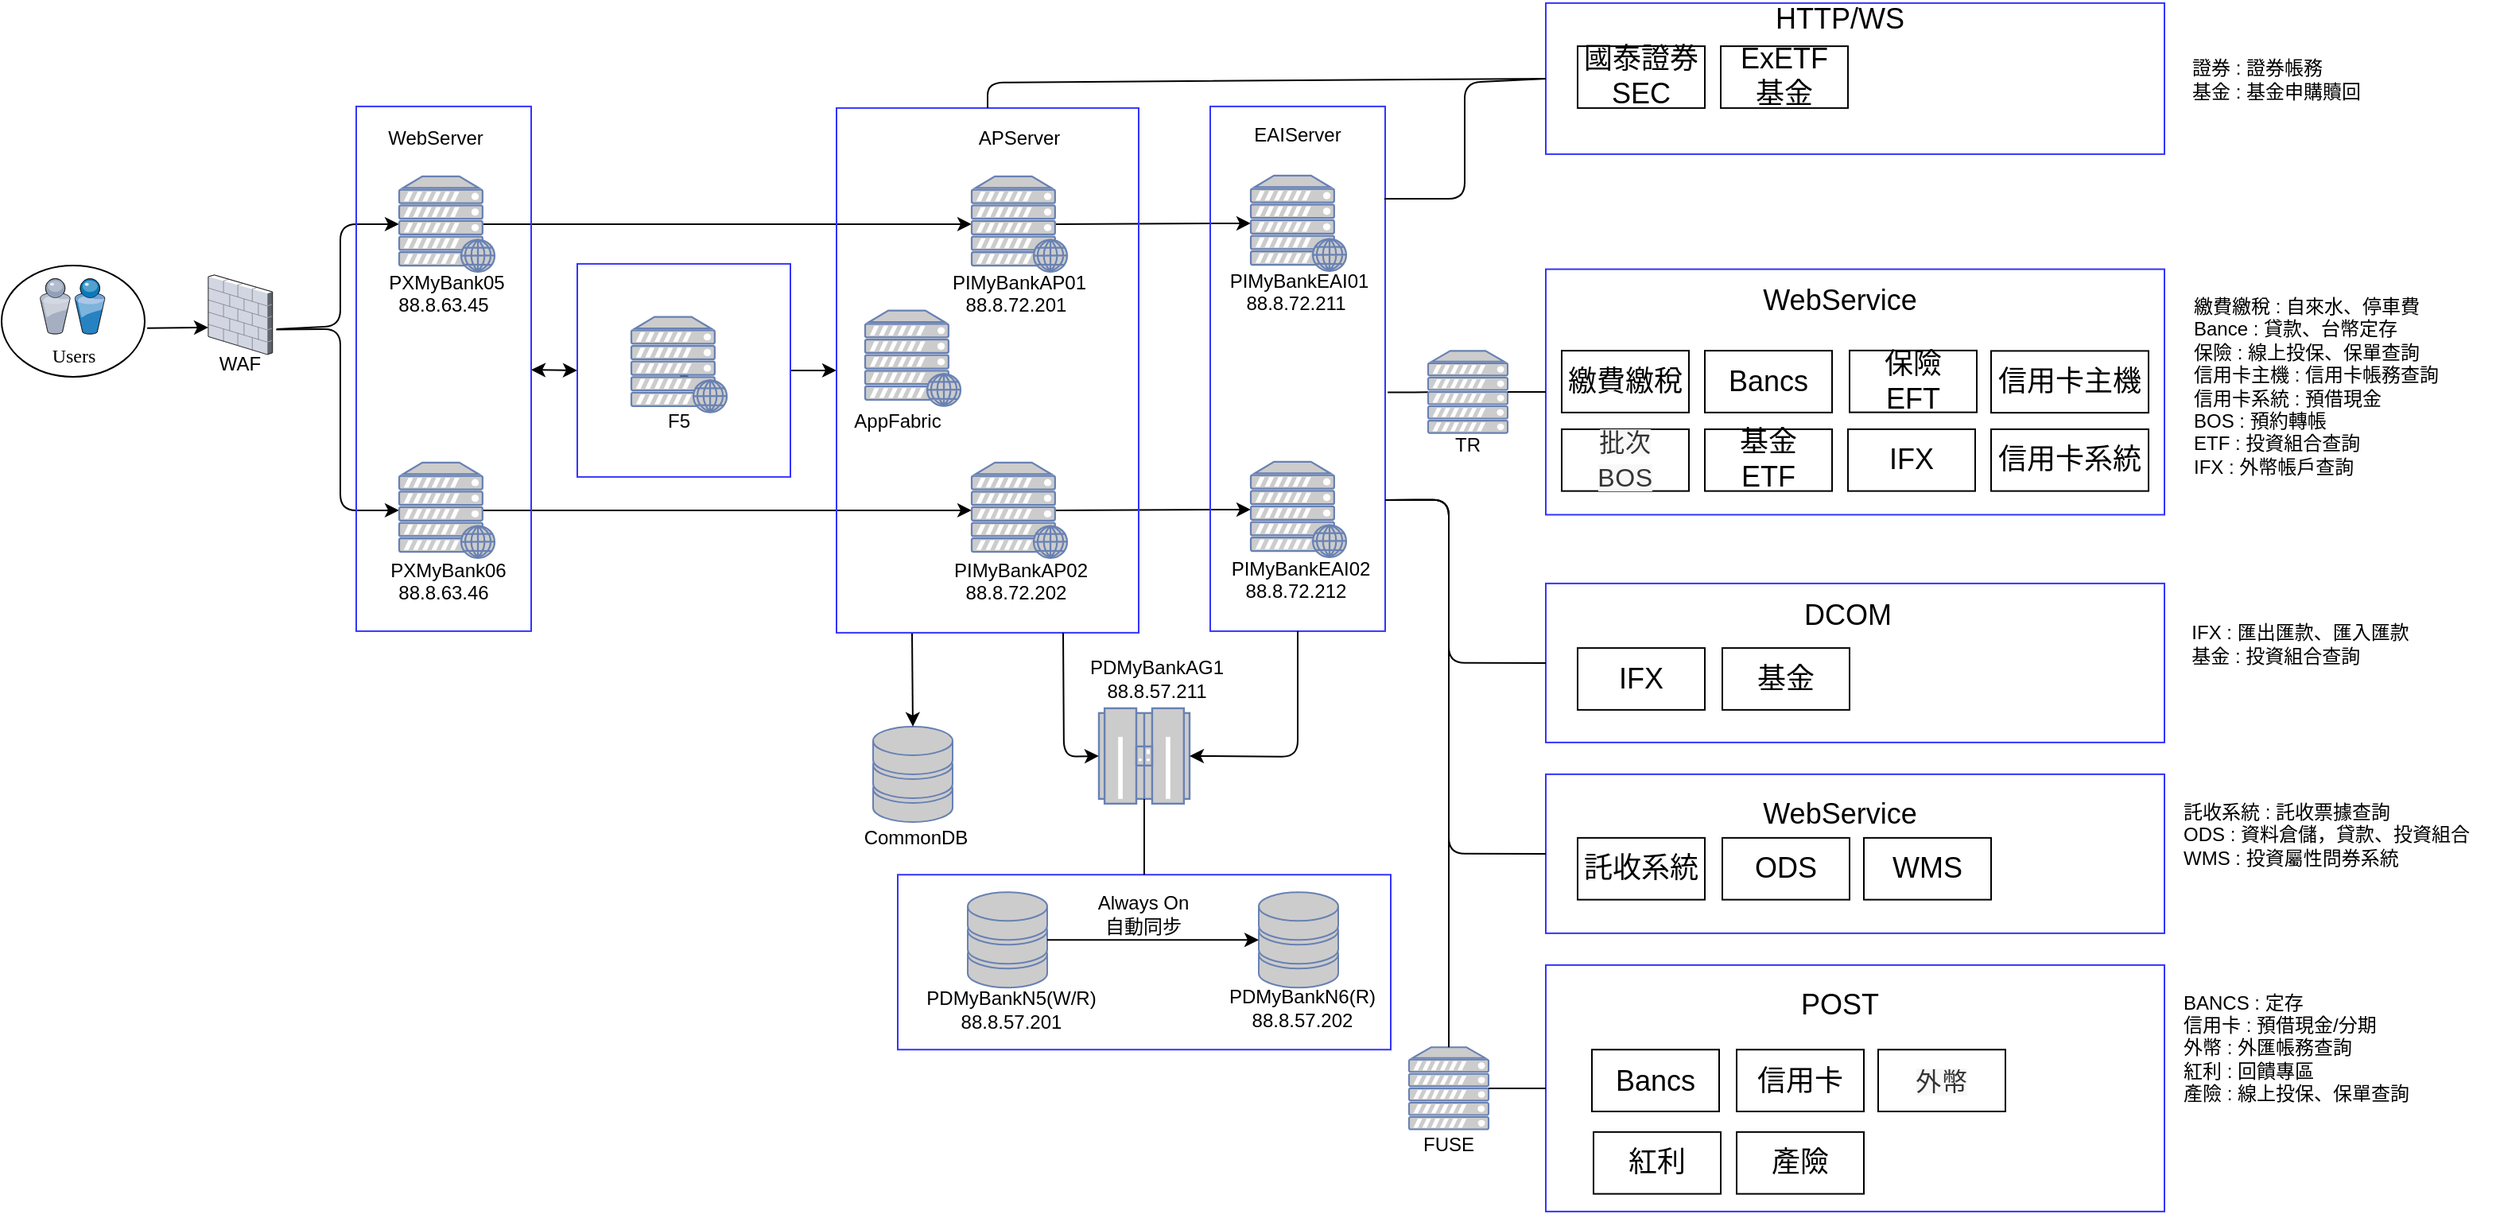 <mxfile version="14.6.13" type="device"><diagram id="ca4-3KPYzPScdb07qk_7" name="架構圖"><mxGraphModel dx="1086" dy="1656" grid="1" gridSize="10" guides="1" tooltips="1" connect="1" arrows="1" fold="1" page="1" pageScale="1" pageWidth="1100" pageHeight="850" background="none" math="0" shadow="0"><root><mxCell id="0"/><mxCell id="1" parent="0"/><mxCell id="9fuYJm-HqFPX96qN4TvZ-7" value="" style="group" parent="1" vertex="1" connectable="0"><mxGeometry x="10" y="-674.06" width="90" height="70" as="geometry"/></mxCell><mxCell id="9fuYJm-HqFPX96qN4TvZ-1" value="" style="ellipse;whiteSpace=wrap;html=1;rounded=0;shadow=0;comic=0;strokeWidth=1;fontFamily=Verdana;" parent="9fuYJm-HqFPX96qN4TvZ-7" vertex="1"><mxGeometry width="90" height="70" as="geometry"/></mxCell><mxCell id="9fuYJm-HqFPX96qN4TvZ-2" value="Users" style="verticalLabelPosition=bottom;aspect=fixed;html=1;verticalAlign=top;strokeColor=none;shape=mxgraph.citrix.users;rounded=0;shadow=0;comic=0;fontFamily=Verdana;" parent="9fuYJm-HqFPX96qN4TvZ-7" vertex="1"><mxGeometry x="24.085" y="8.298" width="40.88" height="34.859" as="geometry"/></mxCell><mxCell id="EtB4GabZAlz10jmlGx-j-17" value="" style="endArrow=classic;html=1;exitX=1.017;exitY=0.564;exitDx=0;exitDy=0;exitPerimeter=0;" parent="1" source="9fuYJm-HqFPX96qN4TvZ-1" edge="1"><mxGeometry width="50" height="50" relative="1" as="geometry"><mxPoint x="110" y="-633.06" as="sourcePoint"/><mxPoint x="140" y="-635.06" as="targetPoint"/></mxGeometry></mxCell><mxCell id="z0o8MMnJ5q1wdeG9V6vi-1" value="" style="endArrow=classic;html=1;entryX=0;entryY=0.5;entryDx=0;entryDy=0;entryPerimeter=0;exitX=1.058;exitY=0.687;exitDx=0;exitDy=0;exitPerimeter=0;" parent="1" edge="1"><mxGeometry width="50" height="50" relative="1" as="geometry"><mxPoint x="182.669" y="-633.71" as="sourcePoint"/><mxPoint x="260" y="-520.06" as="targetPoint"/><Array as="points"><mxPoint x="223" y="-634.06"/><mxPoint x="223" y="-564.06"/><mxPoint x="223" y="-520.06"/></Array></mxGeometry></mxCell><mxCell id="z0o8MMnJ5q1wdeG9V6vi-2" value="" style="endArrow=classic;html=1;entryX=0;entryY=0.5;entryDx=0;entryDy=0;entryPerimeter=0;" parent="1" target="9fuYJm-HqFPX96qN4TvZ-5" edge="1"><mxGeometry width="50" height="50" relative="1" as="geometry"><mxPoint x="183" y="-634.06" as="sourcePoint"/><mxPoint x="563" y="-564.06" as="targetPoint"/><Array as="points"><mxPoint x="223" y="-636.06"/><mxPoint x="223" y="-700.06"/></Array></mxGeometry></mxCell><mxCell id="z0o8MMnJ5q1wdeG9V6vi-3" value="" style="endArrow=classic;html=1;exitX=0.88;exitY=0.5;exitDx=0;exitDy=0;exitPerimeter=0;" parent="1" source="9fuYJm-HqFPX96qN4TvZ-5" target="EtB4GabZAlz10jmlGx-j-10" edge="1"><mxGeometry width="50" height="50" relative="1" as="geometry"><mxPoint x="323" y="-702.06" as="sourcePoint"/><mxPoint x="393" y="-694.06" as="targetPoint"/></mxGeometry></mxCell><mxCell id="z0o8MMnJ5q1wdeG9V6vi-4" value="" style="endArrow=classic;html=1;exitX=0.88;exitY=0.5;exitDx=0;exitDy=0;exitPerimeter=0;" parent="1" source="9fuYJm-HqFPX96qN4TvZ-6" target="EtB4GabZAlz10jmlGx-j-14" edge="1"><mxGeometry width="50" height="50" relative="1" as="geometry"><mxPoint x="513" y="-546.06" as="sourcePoint"/><mxPoint x="563" y="-596.06" as="targetPoint"/></mxGeometry></mxCell><mxCell id="z0o8MMnJ5q1wdeG9V6vi-32" value="" style="group" parent="1" vertex="1" connectable="0"><mxGeometry x="233" y="-774.06" width="110" height="330" as="geometry"/></mxCell><mxCell id="EtB4GabZAlz10jmlGx-j-4" value="" style="group" parent="z0o8MMnJ5q1wdeG9V6vi-32" vertex="1" connectable="0"><mxGeometry x="12" y="44" width="90" height="95" as="geometry"/></mxCell><mxCell id="9fuYJm-HqFPX96qN4TvZ-5" value="" style="fontColor=#0066CC;verticalAlign=top;verticalLabelPosition=bottom;labelPosition=center;align=center;html=1;outlineConnect=0;fillColor=#CCCCCC;strokeColor=#6881B3;gradientColor=none;gradientDirection=north;strokeWidth=2;shape=mxgraph.networks.web_server;" parent="EtB4GabZAlz10jmlGx-j-4" vertex="1"><mxGeometry x="15" width="60" height="60" as="geometry"/></mxCell><mxCell id="EtB4GabZAlz10jmlGx-j-2" value="PXMyBank05" style="text;html=1;strokeColor=none;fillColor=none;align=center;verticalAlign=middle;whiteSpace=wrap;rounded=0;" parent="EtB4GabZAlz10jmlGx-j-4" vertex="1"><mxGeometry y="57" width="90" height="20" as="geometry"/></mxCell><mxCell id="EtB4GabZAlz10jmlGx-j-3" value="88.8.63.45" style="text;html=1;strokeColor=none;fillColor=none;align=center;verticalAlign=middle;whiteSpace=wrap;rounded=0;" parent="EtB4GabZAlz10jmlGx-j-4" vertex="1"><mxGeometry x="8" y="71" width="70" height="20" as="geometry"/></mxCell><mxCell id="EtB4GabZAlz10jmlGx-j-8" value="" style="group" parent="z0o8MMnJ5q1wdeG9V6vi-32" vertex="1" connectable="0"><mxGeometry x="15" y="224" width="83" height="92" as="geometry"/></mxCell><mxCell id="9fuYJm-HqFPX96qN4TvZ-6" value="" style="fontColor=#0066CC;verticalAlign=top;verticalLabelPosition=bottom;labelPosition=center;align=center;html=1;outlineConnect=0;fillColor=#CCCCCC;strokeColor=#6881B3;gradientColor=none;gradientDirection=north;strokeWidth=2;shape=mxgraph.networks.web_server;" parent="EtB4GabZAlz10jmlGx-j-8" vertex="1"><mxGeometry x="12" width="60" height="60" as="geometry"/></mxCell><mxCell id="EtB4GabZAlz10jmlGx-j-6" value="PXMyBank06" style="text;html=1;strokeColor=none;fillColor=none;align=center;verticalAlign=middle;whiteSpace=wrap;rounded=0;" parent="EtB4GabZAlz10jmlGx-j-8" vertex="1"><mxGeometry x="3" y="58" width="80" height="20" as="geometry"/></mxCell><mxCell id="EtB4GabZAlz10jmlGx-j-7" value="88.8.63.46" style="text;html=1;strokeColor=none;fillColor=none;align=center;verticalAlign=middle;whiteSpace=wrap;rounded=0;" parent="EtB4GabZAlz10jmlGx-j-8" vertex="1"><mxGeometry y="72" width="80" height="20" as="geometry"/></mxCell><mxCell id="z0o8MMnJ5q1wdeG9V6vi-8" value="WebServer" style="text;html=1;strokeColor=none;fillColor=none;align=center;verticalAlign=middle;whiteSpace=wrap;rounded=0;" parent="z0o8MMnJ5q1wdeG9V6vi-32" vertex="1"><mxGeometry x="30" y="10" width="40" height="20" as="geometry"/></mxCell><mxCell id="z0o8MMnJ5q1wdeG9V6vi-38" value="" style="group" parent="1" vertex="1" connectable="0"><mxGeometry x="558" y="-384.06" width="50" height="80" as="geometry"/></mxCell><mxCell id="z0o8MMnJ5q1wdeG9V6vi-39" value="" style="fontColor=#0066CC;verticalAlign=top;verticalLabelPosition=bottom;labelPosition=center;align=center;html=1;outlineConnect=0;fillColor=#CCCCCC;strokeColor=#6881B3;gradientColor=none;gradientDirection=north;strokeWidth=2;shape=mxgraph.networks.storage;" parent="z0o8MMnJ5q1wdeG9V6vi-38" vertex="1"><mxGeometry width="50" height="60" as="geometry"/></mxCell><mxCell id="z0o8MMnJ5q1wdeG9V6vi-40" value="CommonDB" style="text;html=1;strokeColor=none;fillColor=none;align=center;verticalAlign=middle;whiteSpace=wrap;rounded=0;" parent="z0o8MMnJ5q1wdeG9V6vi-38" vertex="1"><mxGeometry x="7" y="60" width="40" height="20" as="geometry"/></mxCell><mxCell id="z0o8MMnJ5q1wdeG9V6vi-42" value="" style="endArrow=classic;html=1;exitX=0.25;exitY=1;exitDx=0;exitDy=0;entryX=0.5;entryY=0;entryDx=0;entryDy=0;entryPerimeter=0;" parent="1" source="z0o8MMnJ5q1wdeG9V6vi-69" target="z0o8MMnJ5q1wdeG9V6vi-39" edge="1"><mxGeometry width="50" height="50" relative="1" as="geometry"><mxPoint x="622.5" y="-444.06" as="sourcePoint"/><mxPoint x="685" y="-404.06" as="targetPoint"/></mxGeometry></mxCell><mxCell id="z0o8MMnJ5q1wdeG9V6vi-58" value="" style="endArrow=classic;startArrow=classic;html=1;entryX=0;entryY=0.5;entryDx=0;entryDy=0;" parent="1" source="z0o8MMnJ5q1wdeG9V6vi-7" target="z0o8MMnJ5q1wdeG9V6vi-53" edge="1"><mxGeometry width="50" height="50" relative="1" as="geometry"><mxPoint x="383" y="-784.06" as="sourcePoint"/><mxPoint x="223" y="-374.06" as="targetPoint"/></mxGeometry></mxCell><mxCell id="z0o8MMnJ5q1wdeG9V6vi-7" value="" style="rounded=0;whiteSpace=wrap;html=1;fillColor=none;strokeColor=#3333FF;" parent="1" vertex="1"><mxGeometry x="233" y="-774.06" width="110" height="330" as="geometry"/></mxCell><mxCell id="z0o8MMnJ5q1wdeG9V6vi-66" value="" style="endArrow=classic;html=1;exitX=0.88;exitY=0.5;exitDx=0;exitDy=0;exitPerimeter=0;entryX=0;entryY=0.5;entryDx=0;entryDy=0;entryPerimeter=0;" parent="1" source="EtB4GabZAlz10jmlGx-j-10" target="z0o8MMnJ5q1wdeG9V6vi-44" edge="1"><mxGeometry width="50" height="50" relative="1" as="geometry"><mxPoint x="724.96" y="-693.97" as="sourcePoint"/><mxPoint x="835" y="-694.06" as="targetPoint"/></mxGeometry></mxCell><mxCell id="z0o8MMnJ5q1wdeG9V6vi-68" value="" style="endArrow=classic;html=1;exitX=0.88;exitY=0.5;exitDx=0;exitDy=0;exitPerimeter=0;entryX=0;entryY=0.5;entryDx=0;entryDy=0;entryPerimeter=0;" parent="1" source="EtB4GabZAlz10jmlGx-j-14" target="z0o8MMnJ5q1wdeG9V6vi-48" edge="1"><mxGeometry width="50" height="50" relative="1" as="geometry"><mxPoint x="725" y="-544.06" as="sourcePoint"/><mxPoint x="775" y="-594.06" as="targetPoint"/></mxGeometry></mxCell><mxCell id="z0o8MMnJ5q1wdeG9V6vi-72" value="" style="group" parent="1" vertex="1" connectable="0"><mxGeometry x="770" y="-774.06" width="110" height="330" as="geometry"/></mxCell><mxCell id="z0o8MMnJ5q1wdeG9V6vi-43" value="" style="group" parent="z0o8MMnJ5q1wdeG9V6vi-72" vertex="1" connectable="0"><mxGeometry x="10.5" y="43.5" width="90" height="95" as="geometry"/></mxCell><mxCell id="z0o8MMnJ5q1wdeG9V6vi-44" value="" style="fontColor=#0066CC;verticalAlign=top;verticalLabelPosition=bottom;labelPosition=center;align=center;html=1;outlineConnect=0;fillColor=#CCCCCC;strokeColor=#6881B3;gradientColor=none;gradientDirection=north;strokeWidth=2;shape=mxgraph.networks.web_server;" parent="z0o8MMnJ5q1wdeG9V6vi-43" vertex="1"><mxGeometry x="15" width="60" height="60" as="geometry"/></mxCell><mxCell id="z0o8MMnJ5q1wdeG9V6vi-45" value="PIMyBankEAI01" style="text;html=1;strokeColor=none;fillColor=none;align=center;verticalAlign=middle;whiteSpace=wrap;rounded=0;" parent="z0o8MMnJ5q1wdeG9V6vi-43" vertex="1"><mxGeometry y="57" width="90" height="20" as="geometry"/></mxCell><mxCell id="z0o8MMnJ5q1wdeG9V6vi-46" value="88.8.72.211" style="text;html=1;strokeColor=none;fillColor=none;align=center;verticalAlign=middle;whiteSpace=wrap;rounded=0;" parent="z0o8MMnJ5q1wdeG9V6vi-43" vertex="1"><mxGeometry x="8" y="71" width="70" height="20" as="geometry"/></mxCell><mxCell id="z0o8MMnJ5q1wdeG9V6vi-47" value="" style="group" parent="z0o8MMnJ5q1wdeG9V6vi-72" vertex="1" connectable="0"><mxGeometry x="13.5" y="223.5" width="83" height="92" as="geometry"/></mxCell><mxCell id="z0o8MMnJ5q1wdeG9V6vi-48" value="" style="fontColor=#0066CC;verticalAlign=top;verticalLabelPosition=bottom;labelPosition=center;align=center;html=1;outlineConnect=0;fillColor=#CCCCCC;strokeColor=#6881B3;gradientColor=none;gradientDirection=north;strokeWidth=2;shape=mxgraph.networks.web_server;" parent="z0o8MMnJ5q1wdeG9V6vi-47" vertex="1"><mxGeometry x="12" width="60" height="60" as="geometry"/></mxCell><mxCell id="z0o8MMnJ5q1wdeG9V6vi-49" value="PIMyBankEAI02" style="text;html=1;strokeColor=none;fillColor=none;align=center;verticalAlign=middle;whiteSpace=wrap;rounded=0;" parent="z0o8MMnJ5q1wdeG9V6vi-47" vertex="1"><mxGeometry x="3" y="58" width="80" height="20" as="geometry"/></mxCell><mxCell id="z0o8MMnJ5q1wdeG9V6vi-50" value="88.8.72.212" style="text;html=1;strokeColor=none;fillColor=none;align=center;verticalAlign=middle;whiteSpace=wrap;rounded=0;" parent="z0o8MMnJ5q1wdeG9V6vi-47" vertex="1"><mxGeometry y="72" width="80" height="20" as="geometry"/></mxCell><mxCell id="z0o8MMnJ5q1wdeG9V6vi-52" value="EAIServer" style="text;html=1;strokeColor=none;fillColor=none;align=center;verticalAlign=middle;whiteSpace=wrap;rounded=0;" parent="z0o8MMnJ5q1wdeG9V6vi-72" vertex="1"><mxGeometry x="35" y="8.5" width="40" height="20" as="geometry"/></mxCell><mxCell id="z0o8MMnJ5q1wdeG9V6vi-71" value="" style="rounded=0;whiteSpace=wrap;html=1;strokeColor=#3333FF;fillColor=none;" parent="z0o8MMnJ5q1wdeG9V6vi-72" vertex="1"><mxGeometry width="110" height="330" as="geometry"/></mxCell><mxCell id="z0o8MMnJ5q1wdeG9V6vi-76" value="" style="group" parent="1" vertex="1" connectable="0"><mxGeometry x="140" y="-668.06" width="40.33" height="66" as="geometry"/></mxCell><mxCell id="z0o8MMnJ5q1wdeG9V6vi-75" value="" style="verticalLabelPosition=bottom;aspect=fixed;html=1;verticalAlign=top;strokeColor=none;align=center;outlineConnect=0;shape=mxgraph.citrix.firewall;fillColor=none;" parent="z0o8MMnJ5q1wdeG9V6vi-76" vertex="1"><mxGeometry width="40.33" height="50" as="geometry"/></mxCell><mxCell id="EtB4GabZAlz10jmlGx-j-1" value="WAF" style="text;html=1;strokeColor=none;fillColor=none;align=center;verticalAlign=middle;whiteSpace=wrap;rounded=0;" parent="z0o8MMnJ5q1wdeG9V6vi-76" vertex="1"><mxGeometry x="0.33" y="46" width="40" height="20" as="geometry"/></mxCell><mxCell id="z0o8MMnJ5q1wdeG9V6vi-77" value="" style="endArrow=classic;html=1;exitX=1;exitY=0.5;exitDx=0;exitDy=0;entryX=0;entryY=0.5;entryDx=0;entryDy=0;" parent="1" source="z0o8MMnJ5q1wdeG9V6vi-53" target="z0o8MMnJ5q1wdeG9V6vi-69" edge="1"><mxGeometry width="50" height="50" relative="1" as="geometry"><mxPoint x="546" y="-609.06" as="sourcePoint"/><mxPoint x="442" y="-364.06" as="targetPoint"/></mxGeometry></mxCell><mxCell id="EtB4GabZAlz10jmlGx-j-9" value="" style="group" parent="1" vertex="1" connectable="0"><mxGeometry x="605" y="-730.06" width="90" height="95" as="geometry"/></mxCell><mxCell id="EtB4GabZAlz10jmlGx-j-10" value="" style="fontColor=#0066CC;verticalAlign=top;verticalLabelPosition=bottom;labelPosition=center;align=center;html=1;outlineConnect=0;fillColor=#CCCCCC;strokeColor=#6881B3;gradientColor=none;gradientDirection=north;strokeWidth=2;shape=mxgraph.networks.web_server;" parent="EtB4GabZAlz10jmlGx-j-9" vertex="1"><mxGeometry x="15" width="60" height="60" as="geometry"/></mxCell><mxCell id="EtB4GabZAlz10jmlGx-j-11" value="PIMyBankAP01&lt;br&gt;" style="text;html=1;strokeColor=none;fillColor=none;align=center;verticalAlign=middle;whiteSpace=wrap;rounded=0;" parent="EtB4GabZAlz10jmlGx-j-9" vertex="1"><mxGeometry y="57" width="90" height="20" as="geometry"/></mxCell><mxCell id="EtB4GabZAlz10jmlGx-j-12" value="88.8.72.201" style="text;html=1;strokeColor=none;fillColor=none;align=center;verticalAlign=middle;whiteSpace=wrap;rounded=0;" parent="EtB4GabZAlz10jmlGx-j-9" vertex="1"><mxGeometry x="8" y="71" width="70" height="20" as="geometry"/></mxCell><mxCell id="EtB4GabZAlz10jmlGx-j-13" value="" style="group" parent="1" vertex="1" connectable="0"><mxGeometry x="608" y="-550.06" width="83" height="92" as="geometry"/></mxCell><mxCell id="EtB4GabZAlz10jmlGx-j-14" value="" style="fontColor=#0066CC;verticalAlign=top;verticalLabelPosition=bottom;labelPosition=center;align=center;html=1;outlineConnect=0;fillColor=#CCCCCC;strokeColor=#6881B3;gradientColor=none;gradientDirection=north;strokeWidth=2;shape=mxgraph.networks.web_server;" parent="EtB4GabZAlz10jmlGx-j-13" vertex="1"><mxGeometry x="12" width="60" height="60" as="geometry"/></mxCell><mxCell id="EtB4GabZAlz10jmlGx-j-15" value="PIMyBankAP02" style="text;html=1;strokeColor=none;fillColor=none;align=center;verticalAlign=middle;whiteSpace=wrap;rounded=0;" parent="EtB4GabZAlz10jmlGx-j-13" vertex="1"><mxGeometry x="3" y="58" width="80" height="20" as="geometry"/></mxCell><mxCell id="EtB4GabZAlz10jmlGx-j-16" value="88.8.72.202" style="text;html=1;strokeColor=none;fillColor=none;align=center;verticalAlign=middle;whiteSpace=wrap;rounded=0;" parent="EtB4GabZAlz10jmlGx-j-13" vertex="1"><mxGeometry y="72" width="80" height="20" as="geometry"/></mxCell><mxCell id="z0o8MMnJ5q1wdeG9V6vi-10" value="APServer" style="text;html=1;strokeColor=none;fillColor=none;align=center;verticalAlign=middle;whiteSpace=wrap;rounded=0;" parent="1" vertex="1"><mxGeometry x="629.5" y="-764.06" width="40" height="20" as="geometry"/></mxCell><mxCell id="z0o8MMnJ5q1wdeG9V6vi-69" value="" style="rounded=0;whiteSpace=wrap;html=1;strokeColor=#3333FF;fillColor=none;" parent="1" vertex="1"><mxGeometry x="535" y="-773.06" width="190" height="330" as="geometry"/></mxCell><mxCell id="z0o8MMnJ5q1wdeG9V6vi-6" value="F5" style="text;html=1;strokeColor=none;fillColor=none;align=center;verticalAlign=middle;whiteSpace=wrap;rounded=0;" parent="1" vertex="1"><mxGeometry x="416" y="-585.68" width="40" height="20" as="geometry"/></mxCell><mxCell id="z0o8MMnJ5q1wdeG9V6vi-28" value="" style="fontColor=#0066CC;verticalAlign=top;verticalLabelPosition=bottom;labelPosition=center;align=center;html=1;outlineConnect=0;fillColor=#CCCCCC;strokeColor=#6881B3;gradientColor=none;gradientDirection=north;strokeWidth=2;shape=mxgraph.networks.web_server;" parent="1" vertex="1"><mxGeometry x="553" y="-645.68" width="60" height="60" as="geometry"/></mxCell><mxCell id="z0o8MMnJ5q1wdeG9V6vi-29" value="AppFabric" style="text;html=1;strokeColor=none;fillColor=none;align=center;verticalAlign=middle;whiteSpace=wrap;rounded=0;" parent="1" vertex="1"><mxGeometry x="542" y="-581.68" width="63" height="12" as="geometry"/></mxCell><mxCell id="z0o8MMnJ5q1wdeG9V6vi-53" value="1" style="whiteSpace=wrap;html=1;aspect=fixed;strokeColor=#3333FF;fillColor=none;" parent="1" vertex="1"><mxGeometry x="372" y="-675.06" width="134" height="134" as="geometry"/></mxCell><mxCell id="z0o8MMnJ5q1wdeG9V6vi-87" value="" style="fontColor=#0066CC;verticalAlign=top;verticalLabelPosition=bottom;labelPosition=center;align=center;html=1;outlineConnect=0;fillColor=#CCCCCC;strokeColor=#6881B3;gradientColor=none;gradientDirection=north;strokeWidth=2;shape=mxgraph.networks.web_server;" parent="1" vertex="1"><mxGeometry x="406" y="-641.68" width="60" height="60" as="geometry"/></mxCell><mxCell id="z0o8MMnJ5q1wdeG9V6vi-90" value="" style="fontColor=#0066CC;verticalAlign=top;verticalLabelPosition=bottom;labelPosition=center;align=center;html=1;outlineConnect=0;fillColor=#CCCCCC;strokeColor=#6881B3;gradientColor=none;gradientDirection=north;strokeWidth=2;shape=mxgraph.networks.mainframe;" parent="1" vertex="1"><mxGeometry x="700" y="-395.56" width="57" height="60" as="geometry"/></mxCell><mxCell id="z0o8MMnJ5q1wdeG9V6vi-91" value="" style="endArrow=classic;html=1;exitX=0.75;exitY=1;exitDx=0;exitDy=0;entryX=0;entryY=0.5;entryDx=0;entryDy=0;entryPerimeter=0;" parent="1" source="z0o8MMnJ5q1wdeG9V6vi-69" target="z0o8MMnJ5q1wdeG9V6vi-90" edge="1"><mxGeometry width="50" height="50" relative="1" as="geometry"><mxPoint x="772" y="-334.06" as="sourcePoint"/><mxPoint x="822" y="-384.06" as="targetPoint"/><Array as="points"><mxPoint x="678" y="-365.06"/></Array></mxGeometry></mxCell><mxCell id="z0o8MMnJ5q1wdeG9V6vi-94" value="PDMyBankAG1&lt;br&gt;88.8.57.211" style="text;html=1;strokeColor=none;fillColor=none;align=center;verticalAlign=middle;whiteSpace=wrap;rounded=0;" parent="1" vertex="1"><mxGeometry x="703" y="-424" width="67" height="20" as="geometry"/></mxCell><mxCell id="z0o8MMnJ5q1wdeG9V6vi-95" value="" style="endArrow=classic;html=1;exitX=0.5;exitY=1;exitDx=0;exitDy=0;entryX=1;entryY=0.5;entryDx=0;entryDy=0;entryPerimeter=0;" parent="1" source="z0o8MMnJ5q1wdeG9V6vi-71" target="z0o8MMnJ5q1wdeG9V6vi-90" edge="1"><mxGeometry width="50" height="50" relative="1" as="geometry"><mxPoint x="892" y="-324.06" as="sourcePoint"/><mxPoint x="942" y="-374.06" as="targetPoint"/><Array as="points"><mxPoint x="825" y="-365.06"/></Array></mxGeometry></mxCell><mxCell id="z0o8MMnJ5q1wdeG9V6vi-101" value="" style="group" parent="1" vertex="1" connectable="0"><mxGeometry x="573.5" y="-290.87" width="310" height="110" as="geometry"/></mxCell><mxCell id="z0o8MMnJ5q1wdeG9V6vi-83" value="" style="fontColor=#0066CC;verticalAlign=top;verticalLabelPosition=bottom;labelPosition=center;align=center;html=1;outlineConnect=0;fillColor=#CCCCCC;strokeColor=#6881B3;gradientColor=none;gradientDirection=north;strokeWidth=2;shape=mxgraph.networks.storage;" parent="z0o8MMnJ5q1wdeG9V6vi-101" vertex="1"><mxGeometry x="44" y="11" width="50" height="60" as="geometry"/></mxCell><mxCell id="z0o8MMnJ5q1wdeG9V6vi-84" value="PDMyBankN5(W/R)&lt;br&gt;88.8.57.201" style="text;html=1;strokeColor=none;fillColor=none;align=center;verticalAlign=middle;whiteSpace=wrap;rounded=0;" parent="z0o8MMnJ5q1wdeG9V6vi-101" vertex="1"><mxGeometry x="51" y="75" width="40" height="20" as="geometry"/></mxCell><mxCell id="z0o8MMnJ5q1wdeG9V6vi-85" value="" style="fontColor=#0066CC;verticalAlign=top;verticalLabelPosition=bottom;labelPosition=center;align=center;html=1;outlineConnect=0;fillColor=#CCCCCC;strokeColor=#6881B3;gradientColor=none;gradientDirection=north;strokeWidth=2;shape=mxgraph.networks.storage;" parent="z0o8MMnJ5q1wdeG9V6vi-101" vertex="1"><mxGeometry x="227" y="11" width="50" height="60" as="geometry"/></mxCell><mxCell id="z0o8MMnJ5q1wdeG9V6vi-86" value="PDMyBankN6(R)&lt;br&gt;88.8.57.202" style="text;html=1;strokeColor=none;fillColor=none;align=center;verticalAlign=middle;whiteSpace=wrap;rounded=0;" parent="z0o8MMnJ5q1wdeG9V6vi-101" vertex="1"><mxGeometry x="234" y="74" width="40" height="20" as="geometry"/></mxCell><mxCell id="z0o8MMnJ5q1wdeG9V6vi-98" value="" style="endArrow=classic;html=1;entryX=0;entryY=0.5;entryDx=0;entryDy=0;entryPerimeter=0;exitX=1;exitY=0.5;exitDx=0;exitDy=0;exitPerimeter=0;" parent="z0o8MMnJ5q1wdeG9V6vi-101" source="z0o8MMnJ5q1wdeG9V6vi-83" target="z0o8MMnJ5q1wdeG9V6vi-85" edge="1"><mxGeometry width="50" height="50" relative="1" as="geometry"><mxPoint x="-51" y="110" as="sourcePoint"/><mxPoint x="-1" y="60" as="targetPoint"/></mxGeometry></mxCell><mxCell id="z0o8MMnJ5q1wdeG9V6vi-99" value="Always On&lt;br&gt;自動同步" style="text;html=1;strokeColor=none;fillColor=none;align=center;verticalAlign=middle;whiteSpace=wrap;rounded=0;" parent="z0o8MMnJ5q1wdeG9V6vi-101" vertex="1"><mxGeometry x="114.5" y="15" width="80" height="20" as="geometry"/></mxCell><mxCell id="z0o8MMnJ5q1wdeG9V6vi-100" value="" style="rounded=0;whiteSpace=wrap;html=1;strokeColor=#3333FF;fillColor=none;" parent="z0o8MMnJ5q1wdeG9V6vi-101" vertex="1"><mxGeometry width="310" height="110" as="geometry"/></mxCell><mxCell id="z0o8MMnJ5q1wdeG9V6vi-102" value="" style="endArrow=none;html=1;entryX=0.5;entryY=0.95;entryDx=0;entryDy=0;entryPerimeter=0;exitX=0.5;exitY=0;exitDx=0;exitDy=0;" parent="1" source="z0o8MMnJ5q1wdeG9V6vi-100" target="z0o8MMnJ5q1wdeG9V6vi-90" edge="1"><mxGeometry width="50" height="50" relative="1" as="geometry"><mxPoint x="682" y="-294.06" as="sourcePoint"/><mxPoint x="732" y="-344.06" as="targetPoint"/></mxGeometry></mxCell><mxCell id="z0o8MMnJ5q1wdeG9V6vi-107" value="" style="endArrow=none;html=1;exitX=1.014;exitY=0.545;exitDx=0;exitDy=0;exitPerimeter=0;" parent="1" source="z0o8MMnJ5q1wdeG9V6vi-71" target="z0o8MMnJ5q1wdeG9V6vi-103" edge="1"><mxGeometry width="50" height="50" relative="1" as="geometry"><mxPoint x="953" y="-574.06" as="sourcePoint"/><mxPoint x="983" y="-524.06" as="targetPoint"/></mxGeometry></mxCell><mxCell id="z0o8MMnJ5q1wdeG9V6vi-108" value="" style="group" parent="1" vertex="1" connectable="0"><mxGeometry x="907" y="-620.3" width="50" height="69.24" as="geometry"/></mxCell><mxCell id="z0o8MMnJ5q1wdeG9V6vi-103" value="" style="fontColor=#0066CC;verticalAlign=top;verticalLabelPosition=bottom;labelPosition=center;align=center;html=1;outlineConnect=0;fillColor=#CCCCCC;strokeColor=#6881B3;gradientColor=none;gradientDirection=north;strokeWidth=2;shape=mxgraph.networks.server;" parent="z0o8MMnJ5q1wdeG9V6vi-108" vertex="1"><mxGeometry width="50" height="51.62" as="geometry"/></mxCell><mxCell id="z0o8MMnJ5q1wdeG9V6vi-106" value="TR" style="text;html=1;strokeColor=none;fillColor=none;align=center;verticalAlign=middle;whiteSpace=wrap;rounded=0;" parent="z0o8MMnJ5q1wdeG9V6vi-108" vertex="1"><mxGeometry x="5" y="49.24" width="40" height="20" as="geometry"/></mxCell><mxCell id="z0o8MMnJ5q1wdeG9V6vi-109" value="" style="rounded=0;whiteSpace=wrap;html=1;strokeColor=#3333FF;fillColor=none;fontSize=18;" parent="1" vertex="1"><mxGeometry x="981" y="-671.7" width="389" height="154.43" as="geometry"/></mxCell><mxCell id="z0o8MMnJ5q1wdeG9V6vi-110" value="" style="endArrow=none;html=1;exitX=1;exitY=0.5;exitDx=0;exitDy=0;exitPerimeter=0;entryX=0;entryY=0.5;entryDx=0;entryDy=0;fontSize=18;" parent="1" source="z0o8MMnJ5q1wdeG9V6vi-103" target="z0o8MMnJ5q1wdeG9V6vi-109" edge="1"><mxGeometry width="50" height="50" relative="1" as="geometry"><mxPoint x="967" y="-458.06" as="sourcePoint"/><mxPoint x="1017" y="-508.06" as="targetPoint"/></mxGeometry></mxCell><mxCell id="z0o8MMnJ5q1wdeG9V6vi-111" value="WebService" style="text;html=1;strokeColor=none;fillColor=none;align=center;verticalAlign=middle;whiteSpace=wrap;rounded=0;fontSize=18;" parent="1" vertex="1"><mxGeometry x="1115.5" y="-661.68" width="100" height="20" as="geometry"/></mxCell><mxCell id="z0o8MMnJ5q1wdeG9V6vi-112" value="" style="rounded=0;whiteSpace=wrap;html=1;strokeColor=#3333FF;fillColor=none;fontSize=18;" parent="1" vertex="1"><mxGeometry x="981" y="-474.06" width="389" height="100" as="geometry"/></mxCell><mxCell id="z0o8MMnJ5q1wdeG9V6vi-113" value="DCOM" style="text;html=1;strokeColor=none;fillColor=none;align=center;verticalAlign=middle;whiteSpace=wrap;rounded=0;fontSize=18;" parent="1" vertex="1"><mxGeometry x="1120.5" y="-464.06" width="100" height="20" as="geometry"/></mxCell><mxCell id="z0o8MMnJ5q1wdeG9V6vi-114" value="" style="endArrow=none;html=1;fontSize=18;exitX=1;exitY=0.75;exitDx=0;exitDy=0;entryX=0;entryY=0.5;entryDx=0;entryDy=0;edgeStyle=orthogonalEdgeStyle;rounded=1;" parent="1" source="z0o8MMnJ5q1wdeG9V6vi-71" target="z0o8MMnJ5q1wdeG9V6vi-112" edge="1"><mxGeometry width="50" height="50" relative="1" as="geometry"><mxPoint x="963" y="-374.06" as="sourcePoint"/><mxPoint x="1013" y="-424.06" as="targetPoint"/><Array as="points"><mxPoint x="920" y="-527.06"/><mxPoint x="920" y="-424.06"/></Array></mxGeometry></mxCell><mxCell id="z0o8MMnJ5q1wdeG9V6vi-115" value="" style="rounded=0;whiteSpace=wrap;html=1;strokeColor=#3333FF;fillColor=none;fontSize=18;" parent="1" vertex="1"><mxGeometry x="981" y="-354.06" width="389" height="100" as="geometry"/></mxCell><mxCell id="z0o8MMnJ5q1wdeG9V6vi-116" value="WebService" style="text;html=1;strokeColor=none;fillColor=none;align=center;verticalAlign=middle;whiteSpace=wrap;rounded=0;fontSize=18;" parent="1" vertex="1"><mxGeometry x="1115.5" y="-339.06" width="100" height="20" as="geometry"/></mxCell><mxCell id="z0o8MMnJ5q1wdeG9V6vi-117" value="" style="endArrow=none;html=1;fontSize=18;exitX=1;exitY=0.75;exitDx=0;exitDy=0;entryX=0;entryY=0.5;entryDx=0;entryDy=0;edgeStyle=orthogonalEdgeStyle;" parent="1" source="z0o8MMnJ5q1wdeG9V6vi-71" target="z0o8MMnJ5q1wdeG9V6vi-115" edge="1"><mxGeometry width="50" height="50" relative="1" as="geometry"><mxPoint x="1013" y="-244.06" as="sourcePoint"/><mxPoint x="1063" y="-294.06" as="targetPoint"/><Array as="points"><mxPoint x="920" y="-527.06"/><mxPoint x="920" y="-304.06"/></Array></mxGeometry></mxCell><mxCell id="z0o8MMnJ5q1wdeG9V6vi-118" value="" style="rounded=0;whiteSpace=wrap;html=1;strokeColor=#3333FF;fillColor=none;fontSize=18;" parent="1" vertex="1"><mxGeometry x="981" y="-839.06" width="389" height="95" as="geometry"/></mxCell><mxCell id="z0o8MMnJ5q1wdeG9V6vi-119" value="HTTP/WS" style="text;html=1;strokeColor=none;fillColor=none;align=center;verticalAlign=middle;whiteSpace=wrap;rounded=0;fontSize=18;" parent="1" vertex="1"><mxGeometry x="1085.5" y="-839.06" width="160" height="20" as="geometry"/></mxCell><mxCell id="z0o8MMnJ5q1wdeG9V6vi-120" value="" style="endArrow=none;html=1;fontSize=18;exitX=0.5;exitY=0;exitDx=0;exitDy=0;entryX=0;entryY=0.5;entryDx=0;entryDy=0;" parent="1" source="z0o8MMnJ5q1wdeG9V6vi-69" target="z0o8MMnJ5q1wdeG9V6vi-118" edge="1"><mxGeometry width="50" height="50" relative="1" as="geometry"><mxPoint x="633" y="-884.06" as="sourcePoint"/><mxPoint x="683" y="-934.06" as="targetPoint"/><Array as="points"><mxPoint x="630" y="-789.06"/></Array></mxGeometry></mxCell><mxCell id="z0o8MMnJ5q1wdeG9V6vi-121" value="" style="endArrow=none;html=1;fontSize=18;exitX=0.995;exitY=0.176;exitDx=0;exitDy=0;exitPerimeter=0;entryX=0;entryY=0.5;entryDx=0;entryDy=0;" parent="1" source="z0o8MMnJ5q1wdeG9V6vi-71" target="z0o8MMnJ5q1wdeG9V6vi-118" edge="1"><mxGeometry width="50" height="50" relative="1" as="geometry"><mxPoint x="993" y="-684.06" as="sourcePoint"/><mxPoint x="1043" y="-744.06" as="targetPoint"/><Array as="points"><mxPoint x="930" y="-716.06"/><mxPoint x="930" y="-789.06"/></Array></mxGeometry></mxCell><mxCell id="g6wEA-U3UGHdNdhGlmkA-1" value="" style="group" parent="1" vertex="1" connectable="0"><mxGeometry x="900" y="-191.18" width="50" height="69.24" as="geometry"/></mxCell><mxCell id="g6wEA-U3UGHdNdhGlmkA-2" value="" style="fontColor=#0066CC;verticalAlign=top;verticalLabelPosition=bottom;labelPosition=center;align=center;html=1;outlineConnect=0;fillColor=#CCCCCC;strokeColor=#6881B3;gradientColor=none;gradientDirection=north;strokeWidth=2;shape=mxgraph.networks.server;" parent="g6wEA-U3UGHdNdhGlmkA-1" vertex="1"><mxGeometry x="-5" y="8.81" width="50" height="51.62" as="geometry"/></mxCell><mxCell id="g6wEA-U3UGHdNdhGlmkA-3" value="FUSE" style="text;html=1;strokeColor=none;fillColor=none;align=center;verticalAlign=middle;whiteSpace=wrap;rounded=0;" parent="g6wEA-U3UGHdNdhGlmkA-1" vertex="1"><mxGeometry y="60.43" width="40" height="20" as="geometry"/></mxCell><mxCell id="g6wEA-U3UGHdNdhGlmkA-6" value="" style="endArrow=none;html=1;exitX=1;exitY=0.75;exitDx=0;exitDy=0;edgeStyle=orthogonalEdgeStyle;entryX=0.5;entryY=0;entryDx=0;entryDy=0;entryPerimeter=0;" parent="1" source="z0o8MMnJ5q1wdeG9V6vi-71" target="g6wEA-U3UGHdNdhGlmkA-2" edge="1"><mxGeometry width="50" height="50" relative="1" as="geometry"><mxPoint x="876.5" y="-526.56" as="sourcePoint"/><mxPoint x="945" y="-19.06" as="targetPoint"/><Array as="points"><mxPoint x="920" y="-527"/></Array></mxGeometry></mxCell><mxCell id="g6wEA-U3UGHdNdhGlmkA-8" value="" style="rounded=0;whiteSpace=wrap;html=1;strokeColor=#3333FF;fillColor=none;fontSize=18;" parent="1" vertex="1"><mxGeometry x="981" y="-234.06" width="389" height="155" as="geometry"/></mxCell><mxCell id="g6wEA-U3UGHdNdhGlmkA-9" value="" style="endArrow=none;html=1;entryX=1;entryY=0.5;entryDx=0;entryDy=0;entryPerimeter=0;exitX=0;exitY=0.5;exitDx=0;exitDy=0;" parent="1" source="g6wEA-U3UGHdNdhGlmkA-8" target="g6wEA-U3UGHdNdhGlmkA-2" edge="1"><mxGeometry width="50" height="50" relative="1" as="geometry"><mxPoint x="1007" y="9.94" as="sourcePoint"/><mxPoint x="997" y="-64.06" as="targetPoint"/></mxGeometry></mxCell><mxCell id="Nrnu60Dz2IEQRsiB7HmH-11" value="&lt;span style=&quot;font-size: 18px&quot;&gt;繳費繳稅&lt;/span&gt;" style="rounded=0;whiteSpace=wrap;html=1;fontSize=18;" parent="1" vertex="1"><mxGeometry x="991" y="-620.44" width="80" height="38.88" as="geometry"/></mxCell><mxCell id="Nrnu60Dz2IEQRsiB7HmH-12" value="Bancs" style="rounded=0;whiteSpace=wrap;html=1;fontSize=18;" parent="1" vertex="1"><mxGeometry x="1081" y="-620.44" width="80" height="38.88" as="geometry"/></mxCell><mxCell id="Nrnu60Dz2IEQRsiB7HmH-14" value="信用卡主機" style="rounded=0;whiteSpace=wrap;html=1;fontSize=18;" parent="1" vertex="1"><mxGeometry x="1261" y="-620.3" width="99" height="38.88" as="geometry"/></mxCell><mxCell id="Nrnu60Dz2IEQRsiB7HmH-15" value="信用卡系統" style="rounded=0;whiteSpace=wrap;html=1;fontSize=18;" parent="1" vertex="1"><mxGeometry x="1261" y="-571.06" width="99" height="38.88" as="geometry"/></mxCell><mxCell id="Nrnu60Dz2IEQRsiB7HmH-16" value="IFX" style="rounded=0;whiteSpace=wrap;html=1;fontSize=18;" parent="1" vertex="1"><mxGeometry x="1171" y="-571.06" width="80" height="38.88" as="geometry"/></mxCell><mxCell id="Nrnu60Dz2IEQRsiB7HmH-17" value="基金&lt;br style=&quot;font-size: 18px;&quot;&gt;ETF" style="rounded=0;whiteSpace=wrap;html=1;fontSize=18;" parent="1" vertex="1"><mxGeometry x="1081" y="-571.06" width="80" height="38.88" as="geometry"/></mxCell><mxCell id="Nrnu60Dz2IEQRsiB7HmH-18" value="&lt;span style=&quot;color: rgb(51 , 51 , 51) ; letter-spacing: 0.35px ; background-color: rgb(248 , 248 , 248) ; font-size: 16px&quot;&gt;批次&lt;br&gt;&lt;font style=&quot;font-size: 16px&quot;&gt;BOS&lt;/font&gt;&lt;/span&gt;" style="rounded=0;whiteSpace=wrap;html=1;fontSize=18;" parent="1" vertex="1"><mxGeometry x="991" y="-571.06" width="80" height="38.88" as="geometry"/></mxCell><mxCell id="Nrnu60Dz2IEQRsiB7HmH-19" value="保險&lt;br style=&quot;font-size: 18px;&quot;&gt;EFT" style="rounded=0;whiteSpace=wrap;html=1;fontSize=18;" parent="1" vertex="1"><mxGeometry x="1172" y="-620.56" width="80" height="38.88" as="geometry"/></mxCell><mxCell id="Nrnu60Dz2IEQRsiB7HmH-20" value="IFX" style="rounded=0;whiteSpace=wrap;html=1;fontSize=18;" parent="1" vertex="1"><mxGeometry x="1001" y="-433.44" width="80" height="38.88" as="geometry"/></mxCell><mxCell id="Nrnu60Dz2IEQRsiB7HmH-21" value="基金" style="rounded=0;whiteSpace=wrap;html=1;fontSize=18;" parent="1" vertex="1"><mxGeometry x="1092" y="-433.44" width="80" height="38.88" as="geometry"/></mxCell><mxCell id="Nrnu60Dz2IEQRsiB7HmH-23" value="託收系統" style="rounded=0;whiteSpace=wrap;html=1;fontSize=18;" parent="1" vertex="1"><mxGeometry x="1001" y="-314.06" width="80" height="38.88" as="geometry"/></mxCell><mxCell id="Nrnu60Dz2IEQRsiB7HmH-24" value="ODS" style="rounded=0;whiteSpace=wrap;html=1;fontSize=18;" parent="1" vertex="1"><mxGeometry x="1092" y="-314.06" width="80" height="38.88" as="geometry"/></mxCell><mxCell id="Nrnu60Dz2IEQRsiB7HmH-25" value="WMS" style="rounded=0;whiteSpace=wrap;html=1;fontSize=18;" parent="1" vertex="1"><mxGeometry x="1181" y="-314.06" width="80" height="38.88" as="geometry"/></mxCell><mxCell id="Nrnu60Dz2IEQRsiB7HmH-27" value="POST" style="text;html=1;strokeColor=none;fillColor=none;align=center;verticalAlign=middle;whiteSpace=wrap;rounded=0;fontSize=18;" parent="1" vertex="1"><mxGeometry x="1115.5" y="-218.68" width="100" height="20" as="geometry"/></mxCell><mxCell id="Nrnu60Dz2IEQRsiB7HmH-28" value="信用卡" style="rounded=0;whiteSpace=wrap;html=1;fontSize=18;" parent="1" vertex="1"><mxGeometry x="1101" y="-180.87" width="80" height="38.88" as="geometry"/></mxCell><mxCell id="Nrnu60Dz2IEQRsiB7HmH-29" value="Bancs" style="rounded=0;whiteSpace=wrap;html=1;fontSize=18;" parent="1" vertex="1"><mxGeometry x="1010" y="-180.87" width="80" height="38.88" as="geometry"/></mxCell><mxCell id="Nrnu60Dz2IEQRsiB7HmH-31" value="ExETF&lt;br&gt;基金" style="rounded=0;whiteSpace=wrap;html=1;fontSize=18;" parent="1" vertex="1"><mxGeometry x="1091" y="-811.94" width="80" height="38.88" as="geometry"/></mxCell><mxCell id="Nrnu60Dz2IEQRsiB7HmH-32" value="國泰證券&lt;br&gt;SEC" style="rounded=0;whiteSpace=wrap;html=1;fontSize=18;" parent="1" vertex="1"><mxGeometry x="1001" y="-811.94" width="80" height="38.88" as="geometry"/></mxCell><mxCell id="9VBoFDIhfT3yxqaTMh2q-2" value="&lt;span style=&quot;color: rgb(51 , 51 , 51) ; font-family: , &amp;#34;blinkmacsystemfont&amp;#34; , &amp;#34;segoe ui&amp;#34; , &amp;#34;helvetica neue&amp;#34; , &amp;#34;helvetica&amp;#34; , &amp;#34;roboto&amp;#34; , &amp;#34;arial&amp;#34; , &amp;#34;pingfang tc&amp;#34; , &amp;#34;microsoft jhenghei&amp;#34; , , sans-serif , &amp;#34;apple color emoji&amp;#34; , &amp;#34;segoe ui emoji&amp;#34; , &amp;#34;segoe ui symbol&amp;#34; ; font-size: 16px ; letter-spacing: 0.35px ; background-color: rgb(248 , 248 , 248)&quot;&gt;外幣&lt;/span&gt;" style="rounded=0;whiteSpace=wrap;html=1;fontSize=18;" parent="1" vertex="1"><mxGeometry x="1190" y="-180.87" width="80" height="38.88" as="geometry"/></mxCell><mxCell id="9VBoFDIhfT3yxqaTMh2q-4" value="紅利" style="rounded=0;whiteSpace=wrap;html=1;fontSize=18;" parent="1" vertex="1"><mxGeometry x="1011" y="-129.06" width="80" height="38.88" as="geometry"/></mxCell><mxCell id="wj_alNRVrcnvGrNoEqlH-1" value="產險" style="rounded=0;whiteSpace=wrap;html=1;fontSize=18;" parent="1" vertex="1"><mxGeometry x="1101" y="-129.06" width="80" height="38.88" as="geometry"/></mxCell><mxCell id="l2XIDYCfgOXNv9WGZhyf-2" value="&lt;div style=&quot;text-align: left&quot;&gt;&lt;span&gt;證券 : 證券帳務&lt;/span&gt;&lt;/div&gt;&lt;div style=&quot;text-align: left&quot;&gt;&lt;span&gt;基金 : 基金申購贖回&lt;/span&gt;&lt;/div&gt;" style="text;html=1;align=center;verticalAlign=middle;resizable=0;points=[];autosize=1;strokeColor=none;" parent="1" vertex="1"><mxGeometry x="1380" y="-806.37" width="120" height="30" as="geometry"/></mxCell><mxCell id="l2XIDYCfgOXNv9WGZhyf-3" value="&lt;div style=&quot;text-align: left&quot;&gt;&lt;span&gt;IFX : 匯出匯款、匯入匯款&lt;/span&gt;&lt;/div&gt;&lt;div style=&quot;text-align: left&quot;&gt;&lt;span&gt;基金 : 投資組合查詢&lt;/span&gt;&lt;/div&gt;" style="text;html=1;align=center;verticalAlign=middle;resizable=0;points=[];autosize=1;strokeColor=none;" parent="1" vertex="1"><mxGeometry x="1380" y="-451.37" width="150" height="30" as="geometry"/></mxCell><mxCell id="l2XIDYCfgOXNv9WGZhyf-4" value="&lt;div style=&quot;text-align: left&quot;&gt;繳費繳稅 : 自來水、停車費&lt;/div&gt;&lt;div style=&quot;text-align: left&quot;&gt;Bance : 貸款、台幣定存&lt;br&gt;保險 : 線上投保、保單查詢&lt;br&gt;信用卡主機 : 信用卡帳務查詢&lt;/div&gt;&lt;div style=&quot;text-align: left&quot;&gt;信用卡系統 : 預借現金&lt;br&gt;BOS : 預約轉帳&lt;/div&gt;&lt;div style=&quot;text-align: left&quot;&gt;ETF : 投資組合查詢&lt;br&gt;IFX : 外幣帳戶查詢&lt;/div&gt;" style="text;html=1;align=center;verticalAlign=middle;resizable=0;points=[];autosize=1;strokeColor=none;" parent="1" vertex="1"><mxGeometry x="1380" y="-657.8" width="170" height="120" as="geometry"/></mxCell><mxCell id="l2XIDYCfgOXNv9WGZhyf-5" value="託收系統 :&amp;nbsp;託收票據查詢&lt;br&gt;ODS : 資料倉儲，貸款、投資組合&lt;br&gt;WMS : 投資屬性問券系統" style="text;html=1;align=left;verticalAlign=middle;resizable=0;points=[];autosize=1;strokeColor=none;" parent="1" vertex="1"><mxGeometry x="1380" y="-340.87" width="200" height="50" as="geometry"/></mxCell><mxCell id="l2XIDYCfgOXNv9WGZhyf-6" value="BANCS : 定存&lt;br&gt;信用卡 : 預借現金/分期&lt;br&gt;&lt;div&gt;&lt;span&gt;外幣 : 外匯帳務查詢&lt;/span&gt;&lt;/div&gt;&lt;div&gt;&lt;span&gt;紅利 : 回饋專區&lt;/span&gt;&lt;/div&gt;產險 : 線上投保、保單查詢" style="text;html=1;align=left;verticalAlign=middle;resizable=0;points=[];autosize=1;strokeColor=none;" parent="1" vertex="1"><mxGeometry x="1380" y="-221.99" width="160" height="80" as="geometry"/></mxCell></root></mxGraphModel></diagram></mxfile>